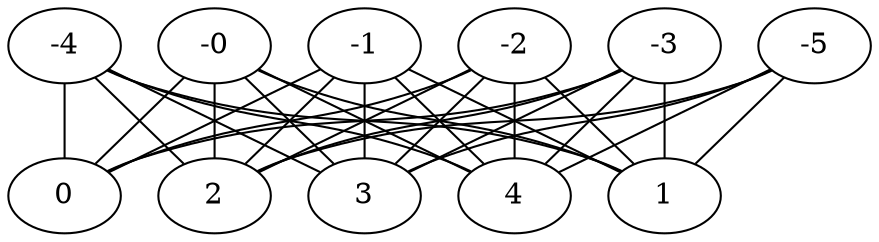 graph {
    0-0 -- 1-0;
    0-0 -- 0-1;
    0-1 -- 1-1;
    0-1 -- 0-2;
    0-2 -- 1-2;
    0-2 -- 0-3;
    0-3 -- 1-3;
    0-3 -- 0-4;
    0-4 -- 1-4;
    0-4 -- 0-5;
    0-5 -- 1-5;
    1-5 -- 2-5;
    2-5 -- 3-5;
    3-5 -- 4-5;
    1-4 -- 2-4;
    2-4 -- 3-4;
    3-4 -- 4-4;
    1-3 -- 2-3;
    2-3 -- 3-3;
    3-3 -- 4-3;
    1-2 -- 2-2;
    2-2 -- 3-2;
    3-2 -- 4-2;
    1-1 -- 2-1;
    2-1 -- 3-1;
    3-1 -- 4-1;
    1-0 -- 2-0;
    2-0 -- 3-0;
    3-0 -- 4-0;
}